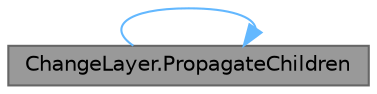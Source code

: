 digraph "ChangeLayer.PropagateChildren"
{
 // LATEX_PDF_SIZE
  bgcolor="transparent";
  edge [fontname=Helvetica,fontsize=10,labelfontname=Helvetica,labelfontsize=10];
  node [fontname=Helvetica,fontsize=10,shape=box,height=0.2,width=0.4];
  rankdir="LR";
  Node1 [id="Node000001",label="ChangeLayer.PropagateChildren",height=0.2,width=0.4,color="gray40", fillcolor="grey60", style="filled", fontcolor="black",tooltip="This method moves all children of an object to a specific layer by calling itself recursively."];
  Node1 -> Node1 [id="edge1_Node000001_Node000001",color="steelblue1",style="solid",tooltip=" "];
}
